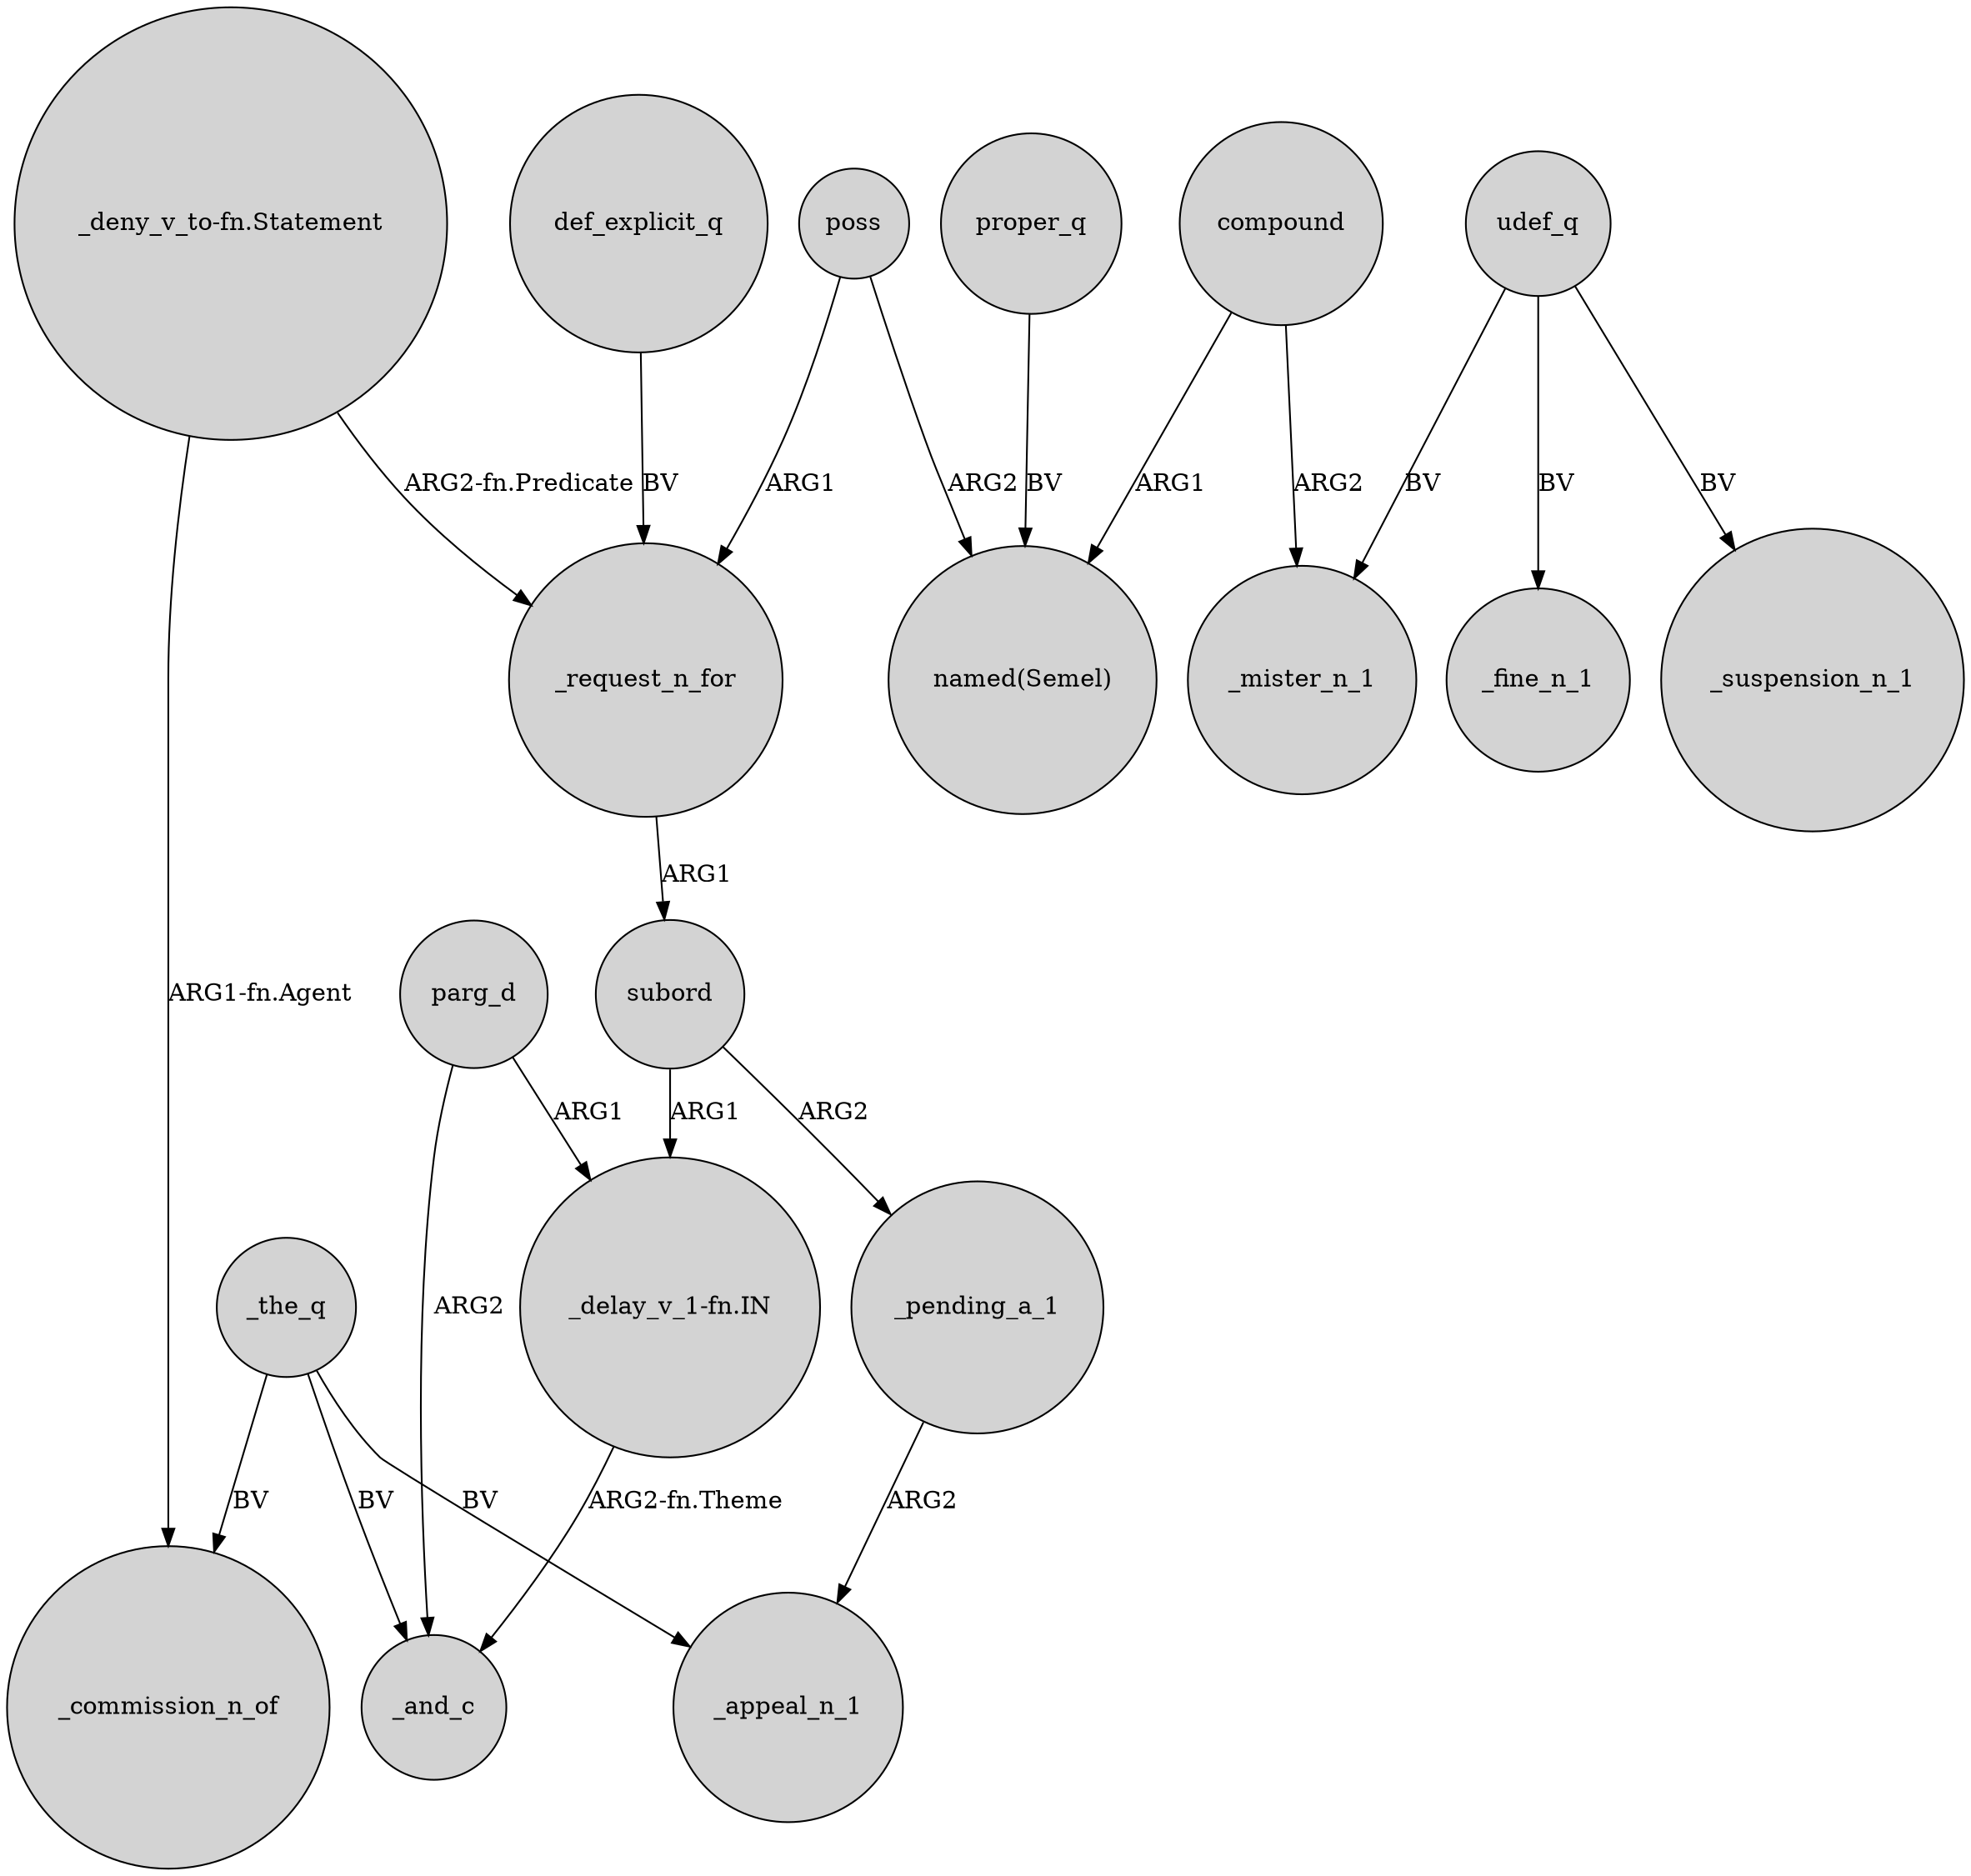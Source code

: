 digraph {
	node [shape=circle style=filled]
	_the_q -> _and_c [label=BV]
	subord -> "_delay_v_1-fn.IN" [label=ARG1]
	_the_q -> _appeal_n_1 [label=BV]
	"_deny_v_to-fn.Statement" -> _request_n_for [label="ARG2-fn.Predicate"]
	proper_q -> "named(Semel)" [label=BV]
	subord -> _pending_a_1 [label=ARG2]
	compound -> _mister_n_1 [label=ARG2]
	udef_q -> _mister_n_1 [label=BV]
	parg_d -> "_delay_v_1-fn.IN" [label=ARG1]
	def_explicit_q -> _request_n_for [label=BV]
	parg_d -> _and_c [label=ARG2]
	udef_q -> _suspension_n_1 [label=BV]
	"_deny_v_to-fn.Statement" -> _commission_n_of [label="ARG1-fn.Agent"]
	poss -> _request_n_for [label=ARG1]
	"_delay_v_1-fn.IN" -> _and_c [label="ARG2-fn.Theme"]
	udef_q -> _fine_n_1 [label=BV]
	_request_n_for -> subord [label=ARG1]
	_the_q -> _commission_n_of [label=BV]
	compound -> "named(Semel)" [label=ARG1]
	poss -> "named(Semel)" [label=ARG2]
	_pending_a_1 -> _appeal_n_1 [label=ARG2]
}
